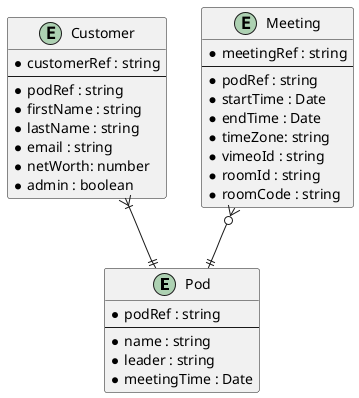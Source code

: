 @startuml ERD

entity Pod {
    * podRef : string
    --
    * name : string
    * leader : string
    * meetingTime : Date
}

entity Customer {
    * customerRef : string
    --
    * podRef : string
    * firstName : string
    * lastName : string
    * email : string
    * netWorth: number
    * admin : boolean
}

entity Meeting {
    * meetingRef : string
    --
    * podRef : string
    * startTime : Date
    * endTime : Date
    * timeZone: string
    * vimeoId : string
    * roomId : string
    * roomCode : string
}

Customer }|--|| Pod
Meeting }o--|| Pod

@enduml